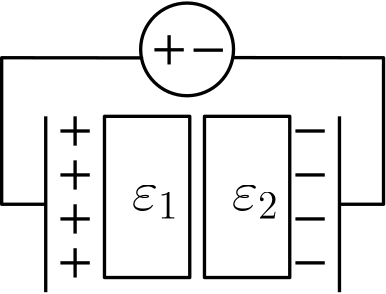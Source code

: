 <?xml version="1.0"?>
<!DOCTYPE ipe SYSTEM "ipe.dtd">
<ipe version="70107" creator="Ipe 7.2.2">
<info created="D:20160227131122" modified="D:20160227140757"/>
<ipestyle name="basic">
<symbol name="arrow/arc(spx)">
<path stroke="sym-stroke" fill="sym-stroke" pen="sym-pen">
0 0 m
-1 0.333 l
-1 -0.333 l
h
</path>
</symbol>
<symbol name="arrow/farc(spx)">
<path stroke="sym-stroke" fill="white" pen="sym-pen">
0 0 m
-1 0.333 l
-1 -0.333 l
h
</path>
</symbol>
<symbol name="arrow/ptarc(spx)">
<path stroke="sym-stroke" fill="sym-stroke" pen="sym-pen">
0 0 m
-1 0.333 l
-0.8 0 l
-1 -0.333 l
h
</path>
</symbol>
<symbol name="arrow/fptarc(spx)">
<path stroke="sym-stroke" fill="white" pen="sym-pen">
0 0 m
-1 0.333 l
-0.8 0 l
-1 -0.333 l
h
</path>
</symbol>
<symbol name="mark/circle(sx)" transformations="translations">
<path fill="sym-stroke">
0.6 0 0 0.6 0 0 e
0.4 0 0 0.4 0 0 e
</path>
</symbol>
<symbol name="mark/disk(sx)" transformations="translations">
<path fill="sym-stroke">
0.6 0 0 0.6 0 0 e
</path>
</symbol>
<symbol name="mark/fdisk(sfx)" transformations="translations">
<group>
<path fill="sym-fill">
0.5 0 0 0.5 0 0 e
</path>
<path fill="sym-stroke" fillrule="eofill">
0.6 0 0 0.6 0 0 e
0.4 0 0 0.4 0 0 e
</path>
</group>
</symbol>
<symbol name="mark/box(sx)" transformations="translations">
<path fill="sym-stroke" fillrule="eofill">
-0.6 -0.6 m
0.6 -0.6 l
0.6 0.6 l
-0.6 0.6 l
h
-0.4 -0.4 m
0.4 -0.4 l
0.4 0.4 l
-0.4 0.4 l
h
</path>
</symbol>
<symbol name="mark/square(sx)" transformations="translations">
<path fill="sym-stroke">
-0.6 -0.6 m
0.6 -0.6 l
0.6 0.6 l
-0.6 0.6 l
h
</path>
</symbol>
<symbol name="mark/fsquare(sfx)" transformations="translations">
<group>
<path fill="sym-fill">
-0.5 -0.5 m
0.5 -0.5 l
0.5 0.5 l
-0.5 0.5 l
h
</path>
<path fill="sym-stroke" fillrule="eofill">
-0.6 -0.6 m
0.6 -0.6 l
0.6 0.6 l
-0.6 0.6 l
h
-0.4 -0.4 m
0.4 -0.4 l
0.4 0.4 l
-0.4 0.4 l
h
</path>
</group>
</symbol>
<symbol name="mark/cross(sx)" transformations="translations">
<group>
<path fill="sym-stroke">
-0.43 -0.57 m
0.57 0.43 l
0.43 0.57 l
-0.57 -0.43 l
h
</path>
<path fill="sym-stroke">
-0.43 0.57 m
0.57 -0.43 l
0.43 -0.57 l
-0.57 0.43 l
h
</path>
</group>
</symbol>
<symbol name="arrow/fnormal(spx)">
<path stroke="sym-stroke" fill="white" pen="sym-pen">
0 0 m
-1 0.333 l
-1 -0.333 l
h
</path>
</symbol>
<symbol name="arrow/pointed(spx)">
<path stroke="sym-stroke" fill="sym-stroke" pen="sym-pen">
0 0 m
-1 0.333 l
-0.8 0 l
-1 -0.333 l
h
</path>
</symbol>
<symbol name="arrow/fpointed(spx)">
<path stroke="sym-stroke" fill="white" pen="sym-pen">
0 0 m
-1 0.333 l
-0.8 0 l
-1 -0.333 l
h
</path>
</symbol>
<symbol name="arrow/linear(spx)">
<path stroke="sym-stroke" pen="sym-pen">
-1 0.333 m
0 0 l
-1 -0.333 l
</path>
</symbol>
<symbol name="arrow/fdouble(spx)">
<path stroke="sym-stroke" fill="white" pen="sym-pen">
0 0 m
-1 0.333 l
-1 -0.333 l
h
-1 0 m
-2 0.333 l
-2 -0.333 l
h
</path>
</symbol>
<symbol name="arrow/double(spx)">
<path stroke="sym-stroke" fill="sym-stroke" pen="sym-pen">
0 0 m
-1 0.333 l
-1 -0.333 l
h
-1 0 m
-2 0.333 l
-2 -0.333 l
h
</path>
</symbol>
<symbol name="vsource">
<group>
<path matrix="1 0 0 1 40 0" stroke="black" pen="fat">
12.6491 0 0 12.6491 40 824 e
</path>
<path matrix="1 0 0 1 3.09836 -0.119168" stroke="black" pen="fat">
72 828 m
72 820 l
72 820 l
</path>
<path matrix="1 0 0 1 3.09836 -0.119168" stroke="black" pen="fat">
76 824 m
68 824 l
</path>
<path matrix="1 0 0 1 -2.24393 -0.201393" stroke="black" pen="fat">
84 824 m
92 824 l
</path>
</group>
</symbol>
<pen name="fat" value="1.2"/>
<pen name="heavier" value="0.8"/>
<pen name="ultrafat" value="2"/>
<symbolsize name="large" value="5"/>
<symbolsize name="small" value="2"/>
<symbolsize name="tiny" value="1.1"/>
<arrowsize name="large" value="10"/>
<arrowsize name="small" value="5"/>
<arrowsize name="tiny" value="3"/>
<color name="red" value="1 0 0"/>
<color name="green" value="0 1 0"/>
<color name="blue" value="0 0 1"/>
<color name="yellow" value="1 1 0"/>
<color name="orange" value="1 0.647 0"/>
<color name="gold" value="1 0.843 0"/>
<color name="purple" value="0.627 0.125 0.941"/>
<color name="gray" value="0.745"/>
<color name="brown" value="0.647 0.165 0.165"/>
<color name="navy" value="0 0 0.502"/>
<color name="pink" value="1 0.753 0.796"/>
<color name="seagreen" value="0.18 0.545 0.341"/>
<color name="turquoise" value="0.251 0.878 0.816"/>
<color name="violet" value="0.933 0.51 0.933"/>
<color name="darkblue" value="0 0 0.545"/>
<color name="darkcyan" value="0 0.545 0.545"/>
<color name="darkgray" value="0.663"/>
<color name="darkgreen" value="0 0.392 0"/>
<color name="darkmagenta" value="0.545 0 0.545"/>
<color name="darkorange" value="1 0.549 0"/>
<color name="darkred" value="0.545 0 0"/>
<color name="lightblue" value="0.678 0.847 0.902"/>
<color name="lightcyan" value="0.878 1 1"/>
<color name="lightgray" value="0.827"/>
<color name="lightgreen" value="0.565 0.933 0.565"/>
<color name="lightyellow" value="1 1 0.878"/>
<dashstyle name="dashed" value="[4] 0"/>
<dashstyle name="dotted" value="[1 3] 0"/>
<dashstyle name="dash dotted" value="[4 2 1 2] 0"/>
<dashstyle name="dash dot dotted" value="[4 2 1 2 1 2] 0"/>
<textsize name="large" value="\large"/>
<textsize name="small" value="\small"/>
<textsize name="tiny" value="\tiny"/>
<textsize name="Large" value="\Large"/>
<textsize name="LARGE" value="\LARGE"/>
<textsize name="huge" value="\huge"/>
<textsize name="Huge" value="\Huge"/>
<textsize name="footnote" value="\footnotesize"/>
<textstyle name="center" begin="\begin{center}" end="\end{center}"/>
<textstyle name="itemize" begin="\begin{itemize}" end="\end{itemize}"/>
<textstyle name="item" begin="\begin{itemize}\item{}" end="\end{itemize}"/>
<gridsize name="4 pts" value="4"/>
<gridsize name="8 pts (~3 mm)" value="8"/>
<gridsize name="16 pts (~6 mm)" value="16"/>
<gridsize name="32 pts (~12 mm)" value="32"/>
<gridsize name="10 pts (~3.5 mm)" value="10"/>
<gridsize name="20 pts (~7 mm)" value="20"/>
<gridsize name="14 pts (~5 mm)" value="14"/>
<gridsize name="28 pts (~10 mm)" value="28"/>
<gridsize name="56 pts (~20 mm)" value="56"/>
<anglesize name="90 deg" value="90"/>
<anglesize name="60 deg" value="60"/>
<anglesize name="45 deg" value="45"/>
<anglesize name="30 deg" value="30"/>
<anglesize name="22.5 deg" value="22.5"/>
<opacity name="10%" value="0.1"/>
<opacity name="30%" value="0.3"/>
<opacity name="50%" value="0.5"/>
<opacity name="75%" value="0.75"/>
<tiling name="falling" angle="-60" step="4" width="1"/>
<tiling name="rising" angle="30" step="4" width="1"/>
</ipestyle>
<page>
<layer name="alpha"/>
<view layers="alpha" active="alpha"/>
<group layer="alpha" matrix="1.32181 0 0 1.31875 -29.9989 -269.329">
<path matrix="1 0 0 1 40 0" stroke="black" pen="fat">
12.6491 0 0 12.6491 40 824 e
</path>
<path matrix="1 0 0 1 3.09836 -0.119168" stroke="black" pen="fat">
72 828 m
72 820 l
72 820 l
</path>
<path matrix="1 0 0 1 3.09836 -0.119168" stroke="black" pen="fat">
76 824 m
68 824 l
</path>
<path matrix="1 0 0 1 -2.24393 -0.201393" stroke="black" pen="fat">
84 824 m
92 824 l
</path>
</group>
<path matrix="1.32181 0 0 1.31875 -38.5942 -261.783" stroke="black" pen="fat">
48 800 m
48 752 l
</path>
<path matrix="1.32181 0 0 1.31875 -38.5942 -261.783" stroke="black" pen="fat">
128 800 m
128 752 l
</path>
<group matrix="1.32181 0 0 1.31875 -38.5942 -261.783">
<group>
<path stroke="black" pen="fat">
52 796 m
60 796 l
</path>
<path stroke="black" pen="fat">
56 792 m
56 800 l
</path>
</group>
</group>
<group matrix="1.32181 0 0 1.31875 -38.5942 -277.608">
<group>
<path stroke="black" pen="fat">
52 796 m
60 796 l
</path>
<path stroke="black" pen="fat">
56 792 m
56 800 l
</path>
</group>
</group>
<group matrix="1.32181 0 0 1.31875 -38.5942 -293.434">
<group>
<path stroke="black" pen="fat">
52 796 m
60 796 l
</path>
<path stroke="black" pen="fat">
56 792 m
56 800 l
</path>
</group>
</group>
<group matrix="1.32181 0 0 1.31875 -38.5942 -309.259">
<group>
<path stroke="black" pen="fat">
52 796 m
60 796 l
</path>
<path stroke="black" pen="fat">
56 792 m
56 800 l
</path>
</group>
</group>
<path matrix="1.32181 0 0 1.31875 -38.5942 -261.783" stroke="black" pen="fat">
116 796 m
124 796 l
</path>
<path matrix="1.32181 0 0 1.31875 -38.5942 -261.783" stroke="black" pen="fat">
116 784 m
124 784 l
</path>
<path matrix="1.32181 0 0 1.31875 -38.5942 -261.783" stroke="black" pen="fat">
116 772 m
124 772 l
</path>
<path matrix="1.32181 0 0 1.31875 -38.5942 -261.783" stroke="black" pen="fat">
116 760 m
124 760 l
</path>
<path matrix="0.639567 0 0 1.31875 5.06932 -261.783" stroke="black" pen="fat">
64 800 m
64 756 l
112 756 l
112 800 l
h
</path>
<path matrix="1.32181 0 0 1.31875 -38.5942 -261.783" stroke="black" pen="fat">
48 776 m
36 776 l
36 816 l
74.0688 815.961 l
74.2237 816.271 l
</path>
<path matrix="1.32181 0 0 1.31875 -38.5942 -261.783" stroke="black" pen="fat">
128 776 m
140 776 l
140 816 l
99.0712 816.032 l
99.0712 816.032 l
</path>
<text matrix="5.83969 0 0 -2.47857 -439.347 2688.02" transformations="translations" pos="84.7978 778.063" stroke="black" type="label" width="16.99" height="8.896" depth="3.1" valign="baseline">\huge{$\varepsilon_1$}</text>
<path matrix="0.639567 0 0 1.31875 41.0693 -261.783" stroke="black" pen="fat">
64 800 m
64 756 l
112 756 l
112 800 l
h
</path>
<text matrix="5.83969 0 0 -2.47857 -403.347 2688.02" transformations="translations" pos="84.7978 778.063" stroke="black" type="label" width="16.99" height="8.896" depth="3.1" valign="baseline">\huge{$\varepsilon_2$}</text>
</page>
</ipe>
